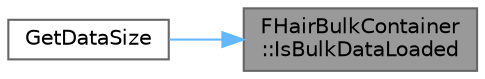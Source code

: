 digraph "FHairBulkContainer::IsBulkDataLoaded"
{
 // INTERACTIVE_SVG=YES
 // LATEX_PDF_SIZE
  bgcolor="transparent";
  edge [fontname=Helvetica,fontsize=10,labelfontname=Helvetica,labelfontsize=10];
  node [fontname=Helvetica,fontsize=10,shape=box,height=0.2,width=0.4];
  rankdir="RL";
  Node1 [id="Node000001",label="FHairBulkContainer\l::IsBulkDataLoaded",height=0.2,width=0.4,color="gray40", fillcolor="grey60", style="filled", fontcolor="black",tooltip=" "];
  Node1 -> Node2 [id="edge1_Node000001_Node000002",dir="back",color="steelblue1",style="solid",tooltip=" "];
  Node2 [id="Node000002",label="GetDataSize",height=0.2,width=0.4,color="grey40", fillcolor="white", style="filled",URL="$d8/df1/GroomAsset_8h.html#a7cfd68ffe3c919d4ee9294d5f466562a",tooltip=" "];
}
